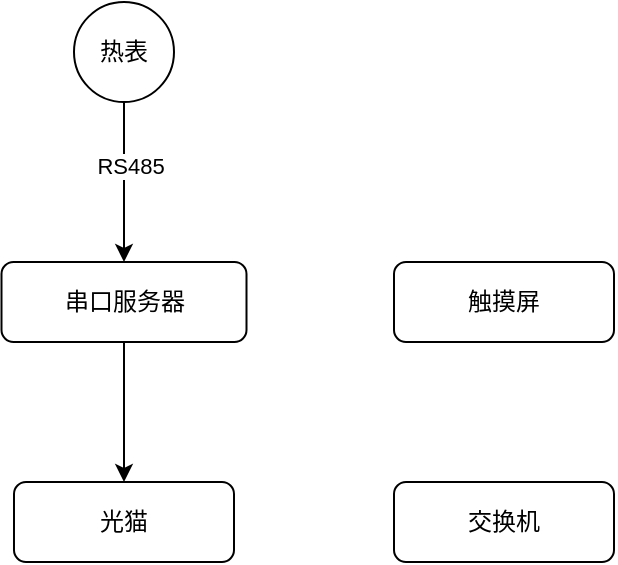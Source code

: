 <mxfile version="26.0.2">
  <diagram name="第 1 页" id="UXNwemoa6bD-jJilbAEa">
    <mxGraphModel dx="1434" dy="1907" grid="1" gridSize="10" guides="1" tooltips="1" connect="1" arrows="1" fold="1" page="1" pageScale="1" pageWidth="827" pageHeight="1169" math="0" shadow="0">
      <root>
        <mxCell id="0" />
        <mxCell id="1" parent="0" />
        <mxCell id="0xX-rMRD4ER32TFLuuvr-3" style="edgeStyle=orthogonalEdgeStyle;rounded=0;orthogonalLoop=1;jettySize=auto;html=1;exitX=0.5;exitY=1;exitDx=0;exitDy=0;entryX=0.5;entryY=0;entryDx=0;entryDy=0;" parent="1" source="0xX-rMRD4ER32TFLuuvr-1" target="0xX-rMRD4ER32TFLuuvr-2" edge="1">
          <mxGeometry relative="1" as="geometry" />
        </mxCell>
        <mxCell id="0xX-rMRD4ER32TFLuuvr-11" value="RS485" style="edgeLabel;html=1;align=center;verticalAlign=middle;resizable=0;points=[];" parent="0xX-rMRD4ER32TFLuuvr-3" vertex="1" connectable="0">
          <mxGeometry x="-0.2" y="3" relative="1" as="geometry">
            <mxPoint as="offset" />
          </mxGeometry>
        </mxCell>
        <mxCell id="0xX-rMRD4ER32TFLuuvr-1" value="热表" style="ellipse;whiteSpace=wrap;html=1;aspect=fixed;" parent="1" vertex="1">
          <mxGeometry x="300" y="-600" width="50" height="50" as="geometry" />
        </mxCell>
        <mxCell id="G3_xKyKHoGGo0sw8AMeO-1" style="edgeStyle=orthogonalEdgeStyle;rounded=0;orthogonalLoop=1;jettySize=auto;html=1;exitX=0.5;exitY=1;exitDx=0;exitDy=0;" edge="1" parent="1" source="0xX-rMRD4ER32TFLuuvr-2" target="0xX-rMRD4ER32TFLuuvr-8">
          <mxGeometry relative="1" as="geometry" />
        </mxCell>
        <mxCell id="0xX-rMRD4ER32TFLuuvr-2" value="串口服务器" style="rounded=1;whiteSpace=wrap;html=1;" parent="1" vertex="1">
          <mxGeometry x="263.75" y="-470" width="122.5" height="40" as="geometry" />
        </mxCell>
        <mxCell id="0xX-rMRD4ER32TFLuuvr-4" value="交换机" style="rounded=1;whiteSpace=wrap;html=1;" parent="1" vertex="1">
          <mxGeometry x="460" y="-360" width="110" height="40" as="geometry" />
        </mxCell>
        <mxCell id="0xX-rMRD4ER32TFLuuvr-6" value="触摸屏" style="rounded=1;whiteSpace=wrap;html=1;" parent="1" vertex="1">
          <mxGeometry x="460" y="-470" width="110" height="40" as="geometry" />
        </mxCell>
        <mxCell id="0xX-rMRD4ER32TFLuuvr-8" value="光猫" style="rounded=1;whiteSpace=wrap;html=1;" parent="1" vertex="1">
          <mxGeometry x="270" y="-360" width="110" height="40" as="geometry" />
        </mxCell>
      </root>
    </mxGraphModel>
  </diagram>
</mxfile>
